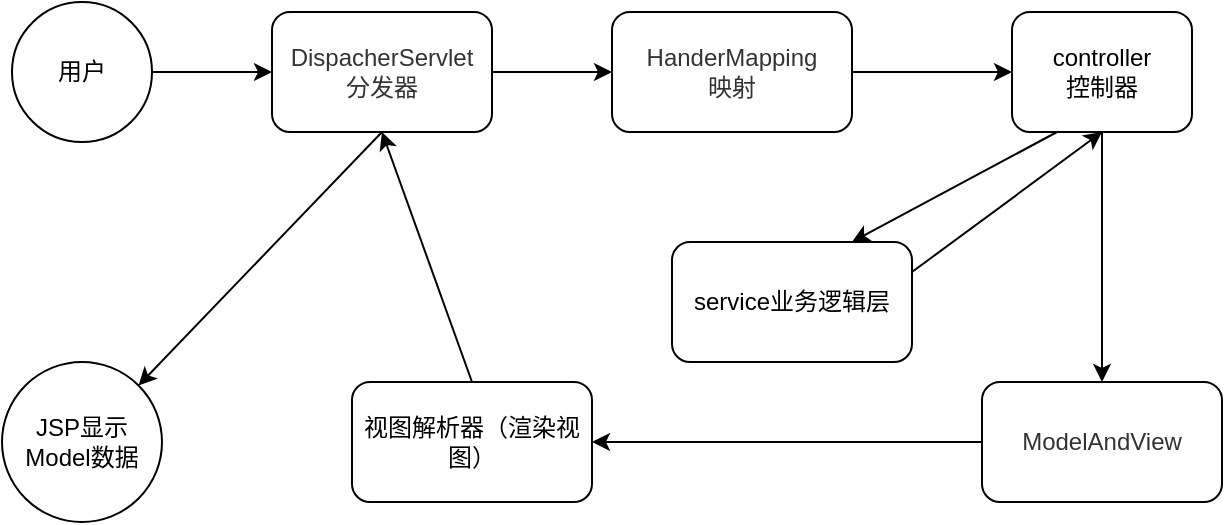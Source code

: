 <mxfile version="14.1.1" type="github">
  <diagram id="A0RqfXIaXktQnv9-vNF4" name="Page-1">
    <mxGraphModel dx="782" dy="474" grid="1" gridSize="10" guides="1" tooltips="1" connect="1" arrows="1" fold="1" page="1" pageScale="1" pageWidth="827" pageHeight="1169" math="0" shadow="0">
      <root>
        <mxCell id="0" />
        <mxCell id="1" parent="0" />
        <mxCell id="ENrDy1j5C0cM8gfdjEJN-1" value="用户" style="ellipse;whiteSpace=wrap;html=1;aspect=fixed;" vertex="1" parent="1">
          <mxGeometry x="110" y="230" width="70" height="70" as="geometry" />
        </mxCell>
        <mxCell id="ENrDy1j5C0cM8gfdjEJN-2" value="&lt;span style=&quot;color: rgb(51 , 51 , 51) ; font-family: &amp;#34;arial&amp;#34; ; background-color: rgb(255 , 255 , 255)&quot;&gt;&lt;font style=&quot;font-size: 12px&quot;&gt;DispacherServlet&lt;br&gt;分发器&lt;/font&gt;&lt;/span&gt;" style="rounded=1;whiteSpace=wrap;html=1;" vertex="1" parent="1">
          <mxGeometry x="240" y="235" width="110" height="60" as="geometry" />
        </mxCell>
        <mxCell id="ENrDy1j5C0cM8gfdjEJN-3" value="&lt;span style=&quot;color: rgb(51 , 51 , 51) ; font-family: &amp;#34;arial&amp;#34; ; background-color: rgb(255 , 255 , 255)&quot;&gt;&lt;font style=&quot;font-size: 12px&quot;&gt;HanderMapping&lt;br&gt;映射&lt;br&gt;&lt;/font&gt;&lt;/span&gt;" style="rounded=1;whiteSpace=wrap;html=1;" vertex="1" parent="1">
          <mxGeometry x="410" y="235" width="120" height="60" as="geometry" />
        </mxCell>
        <mxCell id="ENrDy1j5C0cM8gfdjEJN-4" value="controller&lt;br&gt;控制器" style="rounded=1;whiteSpace=wrap;html=1;" vertex="1" parent="1">
          <mxGeometry x="610" y="235" width="90" height="60" as="geometry" />
        </mxCell>
        <mxCell id="ENrDy1j5C0cM8gfdjEJN-5" value="&lt;span style=&quot;color: rgb(51 , 51 , 51) ; font-family: &amp;#34;arial&amp;#34; ; background-color: rgb(255 , 255 , 255)&quot;&gt;&lt;font style=&quot;font-size: 12px&quot;&gt;ModelAndView&lt;/font&gt;&lt;/span&gt;" style="rounded=1;whiteSpace=wrap;html=1;" vertex="1" parent="1">
          <mxGeometry x="595" y="420" width="120" height="60" as="geometry" />
        </mxCell>
        <mxCell id="ENrDy1j5C0cM8gfdjEJN-6" value="service业务逻辑层" style="rounded=1;whiteSpace=wrap;html=1;" vertex="1" parent="1">
          <mxGeometry x="440" y="350" width="120" height="60" as="geometry" />
        </mxCell>
        <mxCell id="ENrDy1j5C0cM8gfdjEJN-7" value="视图解析器（渲染视图）" style="rounded=1;whiteSpace=wrap;html=1;" vertex="1" parent="1">
          <mxGeometry x="280" y="420" width="120" height="60" as="geometry" />
        </mxCell>
        <mxCell id="ENrDy1j5C0cM8gfdjEJN-8" value="JSP显示Model数据" style="ellipse;whiteSpace=wrap;html=1;aspect=fixed;" vertex="1" parent="1">
          <mxGeometry x="105" y="410" width="80" height="80" as="geometry" />
        </mxCell>
        <mxCell id="ENrDy1j5C0cM8gfdjEJN-9" value="" style="endArrow=classic;html=1;exitX=1;exitY=0.5;exitDx=0;exitDy=0;entryX=0;entryY=0.5;entryDx=0;entryDy=0;" edge="1" parent="1" source="ENrDy1j5C0cM8gfdjEJN-1" target="ENrDy1j5C0cM8gfdjEJN-2">
          <mxGeometry width="50" height="50" relative="1" as="geometry">
            <mxPoint x="380" y="370" as="sourcePoint" />
            <mxPoint x="430" y="320" as="targetPoint" />
          </mxGeometry>
        </mxCell>
        <mxCell id="ENrDy1j5C0cM8gfdjEJN-10" value="" style="endArrow=classic;html=1;entryX=0;entryY=0.5;entryDx=0;entryDy=0;exitX=1;exitY=0.5;exitDx=0;exitDy=0;" edge="1" parent="1" source="ENrDy1j5C0cM8gfdjEJN-2" target="ENrDy1j5C0cM8gfdjEJN-3">
          <mxGeometry width="50" height="50" relative="1" as="geometry">
            <mxPoint x="380" y="370" as="sourcePoint" />
            <mxPoint x="430" y="320" as="targetPoint" />
          </mxGeometry>
        </mxCell>
        <mxCell id="ENrDy1j5C0cM8gfdjEJN-11" value="" style="endArrow=classic;html=1;entryX=0;entryY=0.5;entryDx=0;entryDy=0;exitX=1;exitY=0.5;exitDx=0;exitDy=0;" edge="1" parent="1" source="ENrDy1j5C0cM8gfdjEJN-3" target="ENrDy1j5C0cM8gfdjEJN-4">
          <mxGeometry width="50" height="50" relative="1" as="geometry">
            <mxPoint x="380" y="370" as="sourcePoint" />
            <mxPoint x="430" y="320" as="targetPoint" />
          </mxGeometry>
        </mxCell>
        <mxCell id="ENrDy1j5C0cM8gfdjEJN-12" value="" style="endArrow=classic;html=1;entryX=0.75;entryY=0;entryDx=0;entryDy=0;exitX=0.25;exitY=1;exitDx=0;exitDy=0;" edge="1" parent="1" source="ENrDy1j5C0cM8gfdjEJN-4" target="ENrDy1j5C0cM8gfdjEJN-6">
          <mxGeometry width="50" height="50" relative="1" as="geometry">
            <mxPoint x="380" y="370" as="sourcePoint" />
            <mxPoint x="430" y="320" as="targetPoint" />
          </mxGeometry>
        </mxCell>
        <mxCell id="ENrDy1j5C0cM8gfdjEJN-13" value="" style="endArrow=classic;html=1;entryX=0.5;entryY=1;entryDx=0;entryDy=0;exitX=1;exitY=0.25;exitDx=0;exitDy=0;" edge="1" parent="1" source="ENrDy1j5C0cM8gfdjEJN-6" target="ENrDy1j5C0cM8gfdjEJN-4">
          <mxGeometry width="50" height="50" relative="1" as="geometry">
            <mxPoint x="380" y="370" as="sourcePoint" />
            <mxPoint x="430" y="320" as="targetPoint" />
          </mxGeometry>
        </mxCell>
        <mxCell id="ENrDy1j5C0cM8gfdjEJN-14" value="" style="endArrow=classic;html=1;entryX=0.5;entryY=0;entryDx=0;entryDy=0;" edge="1" parent="1" source="ENrDy1j5C0cM8gfdjEJN-4" target="ENrDy1j5C0cM8gfdjEJN-5">
          <mxGeometry width="50" height="50" relative="1" as="geometry">
            <mxPoint x="380" y="370" as="sourcePoint" />
            <mxPoint x="430" y="320" as="targetPoint" />
          </mxGeometry>
        </mxCell>
        <mxCell id="ENrDy1j5C0cM8gfdjEJN-15" value="" style="endArrow=classic;html=1;entryX=1;entryY=0.5;entryDx=0;entryDy=0;exitX=0;exitY=0.5;exitDx=0;exitDy=0;" edge="1" parent="1" source="ENrDy1j5C0cM8gfdjEJN-5" target="ENrDy1j5C0cM8gfdjEJN-7">
          <mxGeometry width="50" height="50" relative="1" as="geometry">
            <mxPoint x="380" y="370" as="sourcePoint" />
            <mxPoint x="430" y="320" as="targetPoint" />
          </mxGeometry>
        </mxCell>
        <mxCell id="ENrDy1j5C0cM8gfdjEJN-16" value="" style="endArrow=classic;html=1;entryX=0.5;entryY=1;entryDx=0;entryDy=0;exitX=0.5;exitY=0;exitDx=0;exitDy=0;" edge="1" parent="1" source="ENrDy1j5C0cM8gfdjEJN-7" target="ENrDy1j5C0cM8gfdjEJN-2">
          <mxGeometry width="50" height="50" relative="1" as="geometry">
            <mxPoint x="380" y="370" as="sourcePoint" />
            <mxPoint x="430" y="320" as="targetPoint" />
          </mxGeometry>
        </mxCell>
        <mxCell id="ENrDy1j5C0cM8gfdjEJN-17" value="" style="endArrow=classic;html=1;entryX=1;entryY=0;entryDx=0;entryDy=0;exitX=0.5;exitY=1;exitDx=0;exitDy=0;" edge="1" parent="1" source="ENrDy1j5C0cM8gfdjEJN-2" target="ENrDy1j5C0cM8gfdjEJN-8">
          <mxGeometry width="50" height="50" relative="1" as="geometry">
            <mxPoint x="380" y="370" as="sourcePoint" />
            <mxPoint x="430" y="320" as="targetPoint" />
          </mxGeometry>
        </mxCell>
      </root>
    </mxGraphModel>
  </diagram>
</mxfile>
